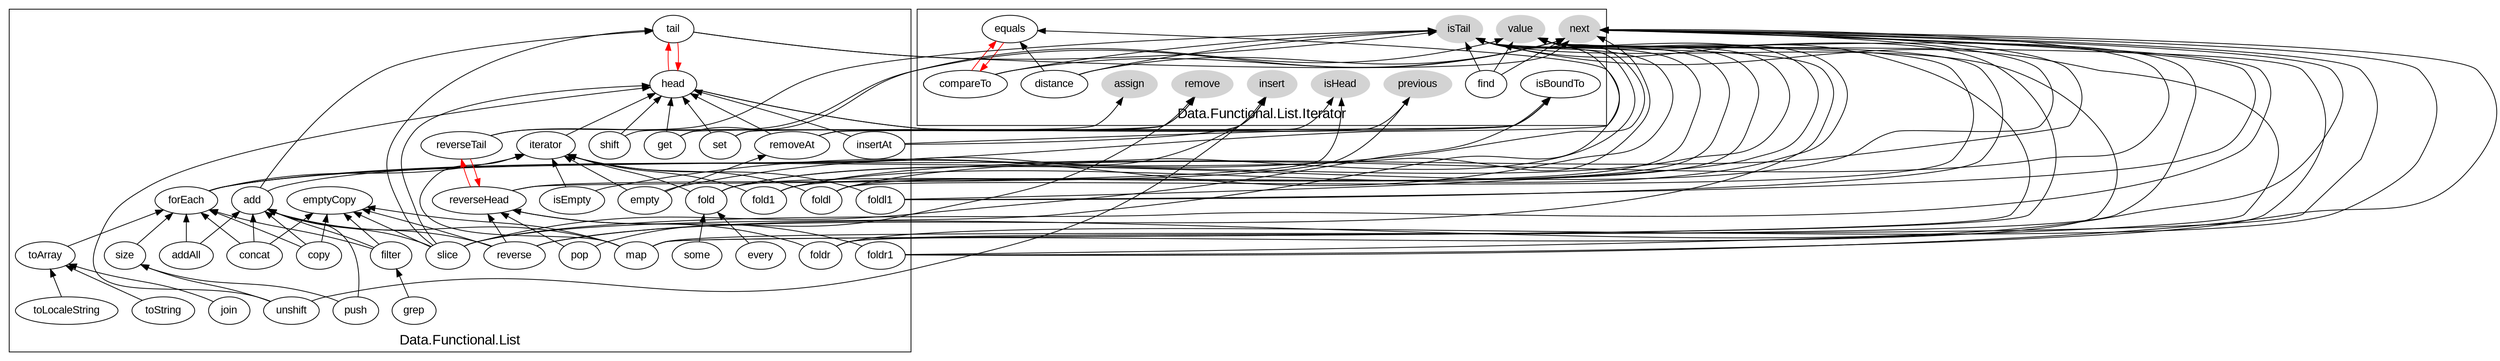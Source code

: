 digraph List {
    graph [ rankdir  = BT
            color    = black
            fontname = Arial
            fontsize = 18    ]
    node  [ fontname = Arial ]
    
    
    subgraph cluster_Iterator {
        label = "Data.Functional.List.Iterator"
        
        /* From Data.Iterator.Iterator --> */
        value  [ style=filled, color=lightgray ]
        isTail [ style=filled, color=lightgray ]
        next   [ style=filled, color=lightgray ]
        
        isBoundTo
        
        find -> isTail
        find -> next
        find -> value
        /* <-- From Data.Iterator.Iterator */
        
        /* From Data.Iterator.BidirectionalIterator --> */
        isHead   [ style=filled, color=lightgray ]
        previous [ style=filled, color=lightgray ]
        /* <-- From Data.Iterator.BidirectionalIterator */

        assign  [ style=filled, color=lightgray ]
        insert  [ style=filled, color=lightgray ]
        remove  [ style=filled, color=lightgray ]
        
        compareTo -> equals [ color=red ]
        compareTo -> isTail
        compareTo -> next
        equals    -> compareTo [ color=red ]
        distance  -> equals
        distance  -> isTail
        distance  -> next
    }
    
    
    subgraph cluster_List {
        label = "Data.Functional.List"
        
        /* From Enumerable --> */
        /* iterator [ style=filled, color=lightgray ] */
        
        forEach -> iterator
        forEach -> isTail
        forEach -> next
        forEach -> value
        fold    -> iterator
        fold    -> isTail
        fold    -> next
        fold    -> value
        fold1   -> iterator
        fold1   -> isTail
        fold1   -> next
        fold1   -> value
        every   -> fold
        some    -> fold
        /* <-- From Enumerable */
        
        /* From Collection --> */
        /* add      [ style=filled, color=lightgray ] */
        /* removeAt [ style=filled, color=lightgray ] */
    
        toArray -> forEach
        addAll  -> add
        addAll  -> forEach
        isEmpty -> iterator
        isEmpty -> isTail
        empty   -> iterator
        empty   -> isTail
        empty   -> removeAt
        size    -> forEach
        copy    -> emptyCopy
        copy    -> forEach
        copy    -> add
        filter  -> emptyCopy
        filter  -> forEach
        filter  -> add
        grep    -> filter
        map     -> emptyCopy
        map     -> isTail
        map     -> next
        map     -> value
        map     -> iterator
        map     -> add
        /* <-- From Collection */
        
        head        -> tail        [ color=red ]
        head        -> isHead
        head        -> previous
        tail        -> head        [ color=red ]
        tail        -> isTail
        tail        -> next
        reverseHead -> reverseTail [ color=red ]
        reverseHead -> isHead
        reverseHead -> previous
        reverseTail -> reverseHead [ color=red ]
        reverseTail -> isTail
        reverseTail -> next
        iterator    -> head
        add         -> tail
        add         -> insert
        get         -> isBoundTo
        get         -> head
        get         -> value
        set         -> isBoundTo
        set         -> head
        set         -> assign
        insertAt    -> isBoundTo
        insertAt    -> head
        insertAt    -> insert
        removeAt    -> isBoundTo
        removeAt    -> head
        removeAt    -> remove
        pop         -> reverseHead
        pop         -> remove
        push        -> add
        push        -> size
        shift       -> head
        shift       -> remove
        unshift     -> head
        unshift     -> insert
        unshift     -> size
        join        -> toArray
        toString    -> toArray
        toLocaleString -> toArray
        reverse     -> emptyCopy
        reverse     -> reverseHead
        reverse     -> isTail
        reverse     -> next
        reverse     -> add
        slice       -> isBoundTo
        slice       -> head
        slice       -> tail
        slice       -> emptyCopy
        slice       -> equals
        slice       -> add
        slice       -> next
        concat      -> emptyCopy
        concat      -> forEach
        concat      -> add
        foldl       -> iterator
        foldl       -> isTail
        foldl       -> next
        foldl       -> value
        foldl1      -> iterator
        foldl1      -> isTail
        foldl1      -> next
        foldl1      -> value
        foldr       -> reverseHead
        foldr       -> isTail
        foldr       -> next
        foldr       -> value
        foldr1      -> reverseHead
        foldr1      -> isTail
        foldr1      -> next
        foldr1      -> value
        
    }
    
}
